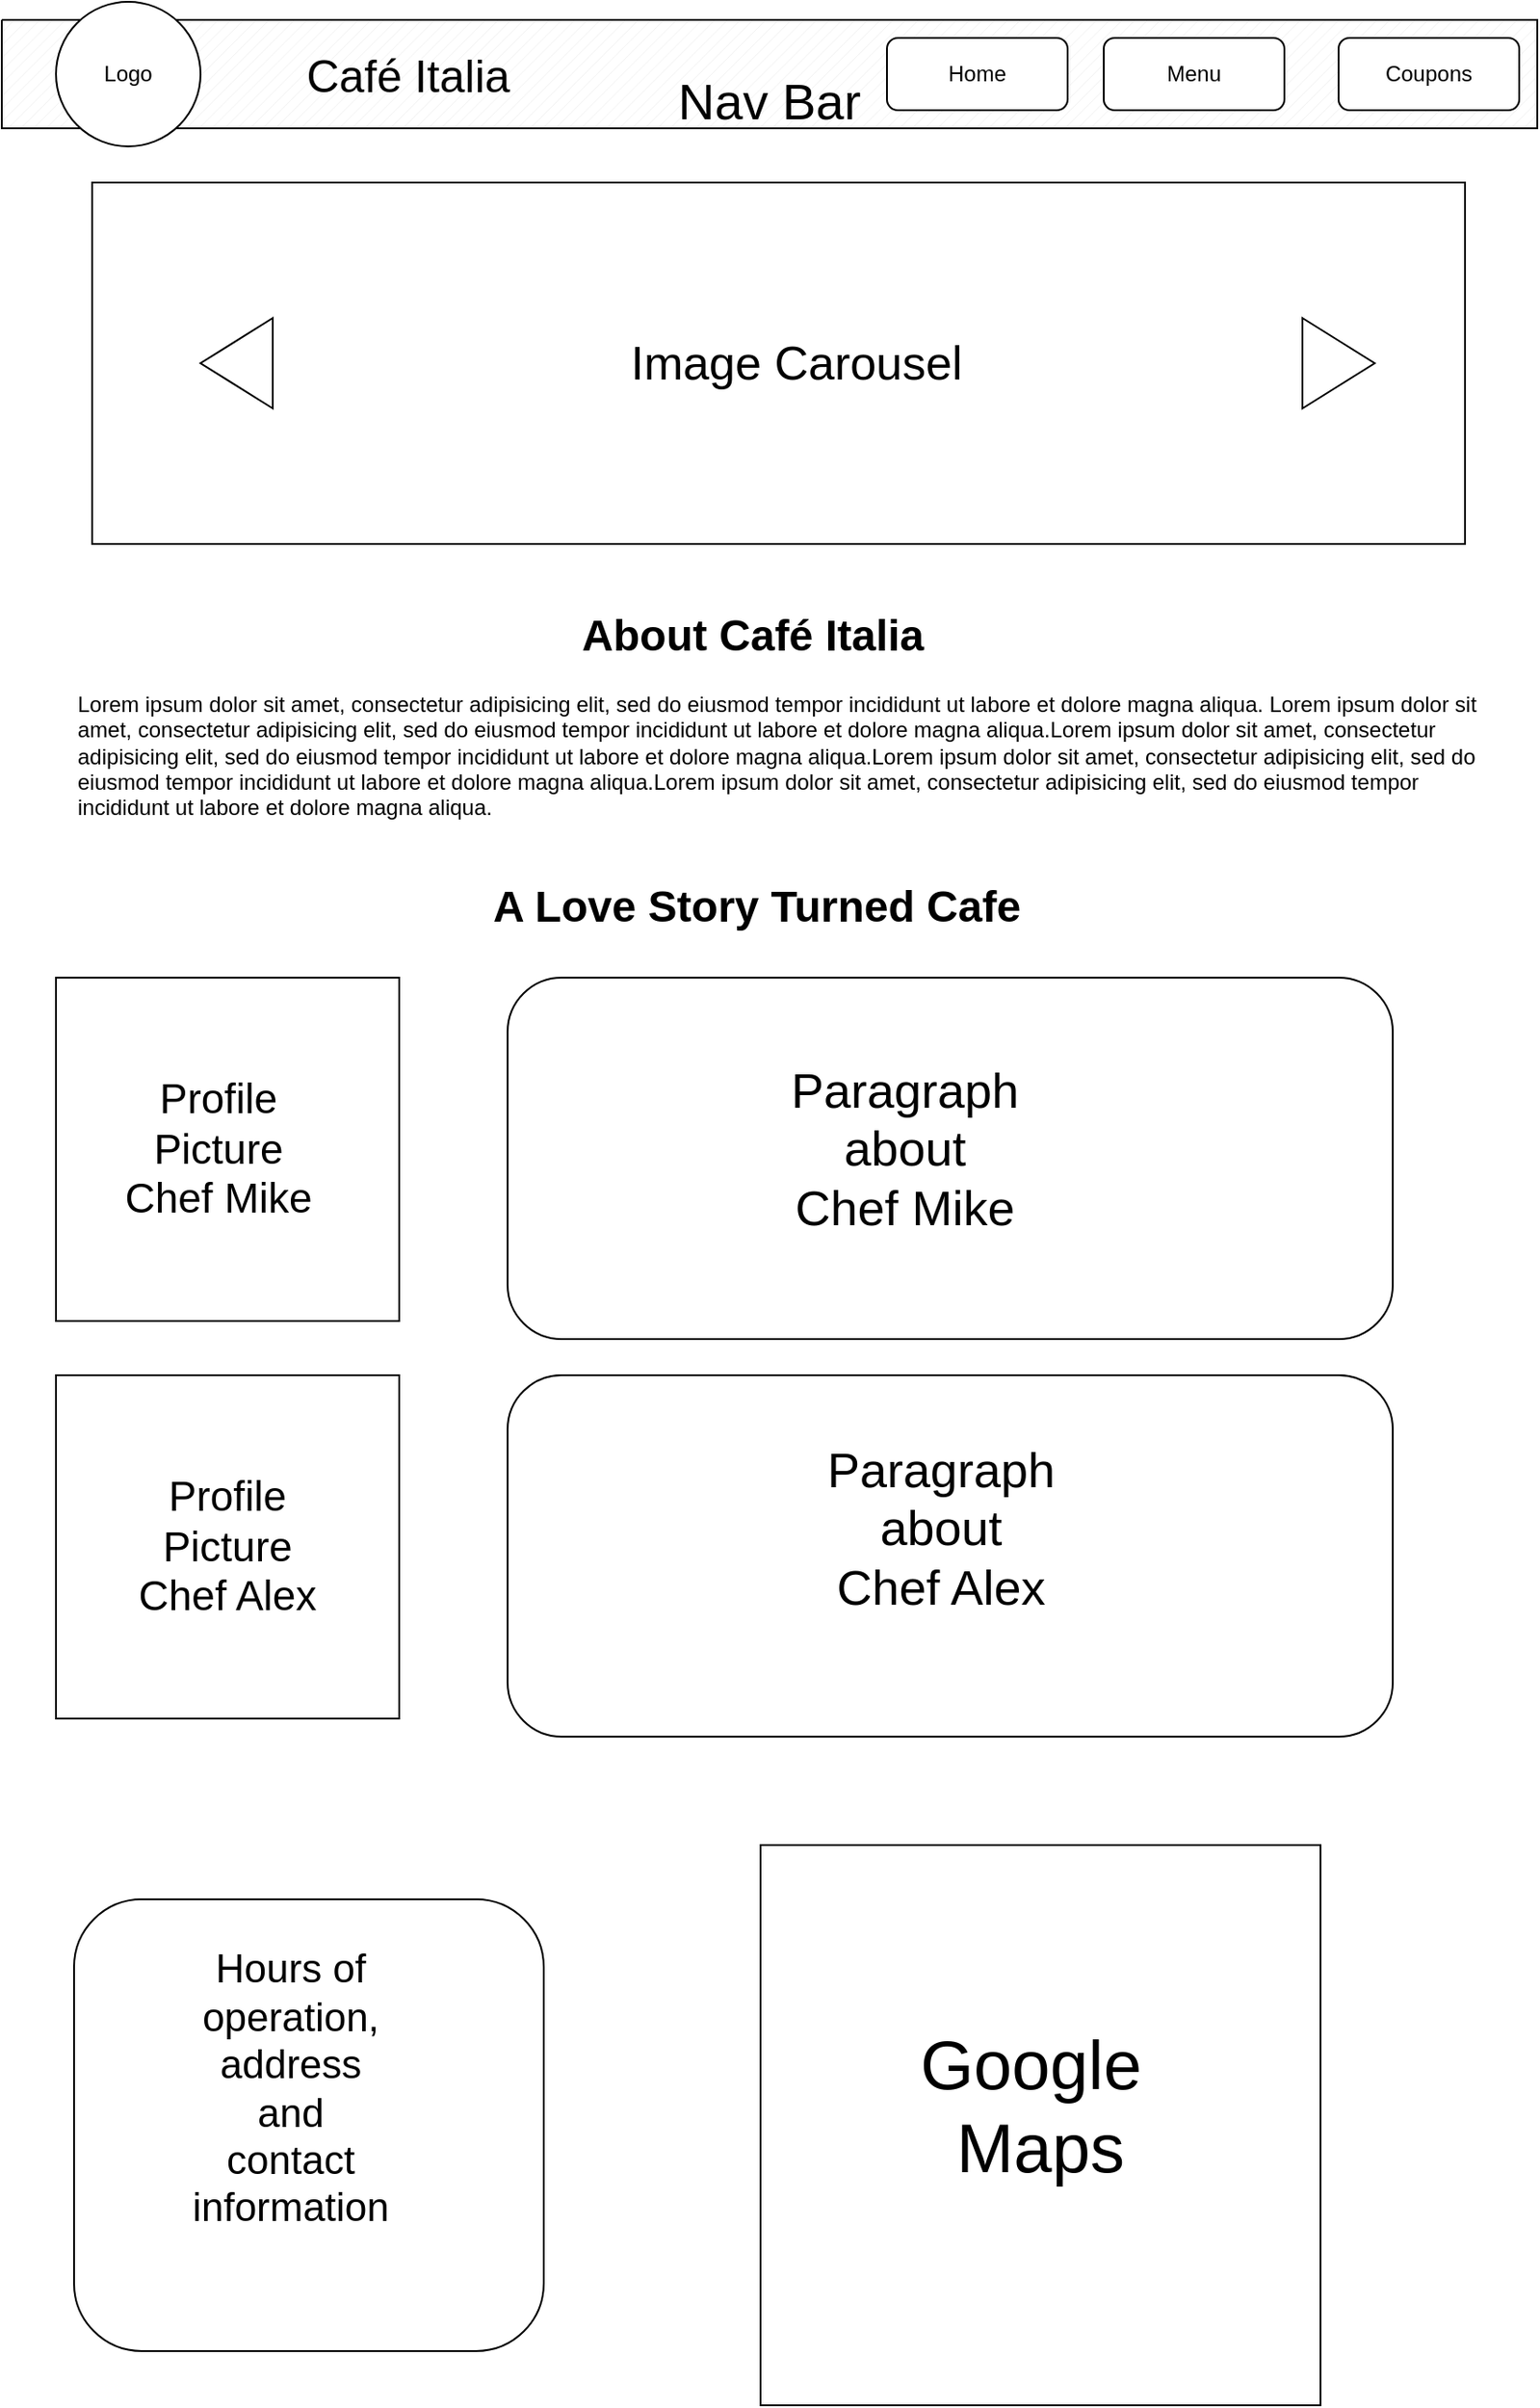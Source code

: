 <mxfile version="26.0.6">
  <diagram name="Page-1" id="bDvcypGX-Qz7ygBv5LlQ">
    <mxGraphModel dx="1050" dy="530" grid="1" gridSize="10" guides="1" tooltips="1" connect="1" arrows="1" fold="1" page="1" pageScale="1" pageWidth="850" pageHeight="1100" math="0" shadow="0">
      <root>
        <mxCell id="0" />
        <mxCell id="1" parent="0" />
        <mxCell id="ve5tehwe5ekPfCzmSLh6-1" value="" style="verticalLabelPosition=bottom;verticalAlign=top;html=1;shape=mxgraph.basic.patternFillRect;fillStyle=diag;step=5;fillStrokeWidth=0.2;fillStrokeColor=#dddddd;" vertex="1" parent="1">
          <mxGeometry y="30" width="850" height="60" as="geometry" />
        </mxCell>
        <mxCell id="ve5tehwe5ekPfCzmSLh6-2" value="Nav Bar" style="text;html=1;align=center;verticalAlign=middle;whiteSpace=wrap;rounded=0;fontSize=28;" vertex="1" parent="1">
          <mxGeometry x="340" y="60" width="170" height="30" as="geometry" />
        </mxCell>
        <mxCell id="ve5tehwe5ekPfCzmSLh6-4" value="" style="ellipse;whiteSpace=wrap;html=1;aspect=fixed;" vertex="1" parent="1">
          <mxGeometry x="30" y="20" width="80" height="80" as="geometry" />
        </mxCell>
        <mxCell id="ve5tehwe5ekPfCzmSLh6-5" value="Logo" style="text;html=1;align=center;verticalAlign=middle;whiteSpace=wrap;rounded=0;" vertex="1" parent="1">
          <mxGeometry x="40" y="45" width="60" height="30" as="geometry" />
        </mxCell>
        <mxCell id="ve5tehwe5ekPfCzmSLh6-6" value="Café Italia" style="text;html=1;align=center;verticalAlign=middle;whiteSpace=wrap;rounded=0;fontSize=25;" vertex="1" parent="1">
          <mxGeometry x="130" y="45" width="190" height="30" as="geometry" />
        </mxCell>
        <mxCell id="ve5tehwe5ekPfCzmSLh6-8" value="" style="rounded=1;whiteSpace=wrap;html=1;" vertex="1" parent="1">
          <mxGeometry x="490" y="40" width="100" height="40" as="geometry" />
        </mxCell>
        <mxCell id="ve5tehwe5ekPfCzmSLh6-9" value="" style="rounded=1;whiteSpace=wrap;html=1;" vertex="1" parent="1">
          <mxGeometry x="610" y="40" width="100" height="40" as="geometry" />
        </mxCell>
        <mxCell id="ve5tehwe5ekPfCzmSLh6-10" value="" style="rounded=1;whiteSpace=wrap;html=1;" vertex="1" parent="1">
          <mxGeometry x="740" y="40" width="100" height="40" as="geometry" />
        </mxCell>
        <mxCell id="ve5tehwe5ekPfCzmSLh6-11" value="Home" style="text;html=1;align=center;verticalAlign=middle;whiteSpace=wrap;rounded=0;" vertex="1" parent="1">
          <mxGeometry x="510" y="45" width="60" height="30" as="geometry" />
        </mxCell>
        <mxCell id="ve5tehwe5ekPfCzmSLh6-12" value="Menu" style="text;html=1;align=center;verticalAlign=middle;whiteSpace=wrap;rounded=0;" vertex="1" parent="1">
          <mxGeometry x="630" y="45" width="60" height="30" as="geometry" />
        </mxCell>
        <mxCell id="ve5tehwe5ekPfCzmSLh6-13" value="Coupons" style="text;html=1;align=center;verticalAlign=middle;whiteSpace=wrap;rounded=0;" vertex="1" parent="1">
          <mxGeometry x="760" y="45" width="60" height="30" as="geometry" />
        </mxCell>
        <mxCell id="ve5tehwe5ekPfCzmSLh6-14" value="" style="rounded=0;whiteSpace=wrap;html=1;" vertex="1" parent="1">
          <mxGeometry x="50" y="120" width="760" height="200" as="geometry" />
        </mxCell>
        <mxCell id="ve5tehwe5ekPfCzmSLh6-15" value="Image Carousel" style="text;html=1;align=center;verticalAlign=middle;whiteSpace=wrap;rounded=0;fontSize=26;" vertex="1" parent="1">
          <mxGeometry x="330" y="205" width="220" height="30" as="geometry" />
        </mxCell>
        <mxCell id="ve5tehwe5ekPfCzmSLh6-16" value="" style="triangle;whiteSpace=wrap;html=1;" vertex="1" parent="1">
          <mxGeometry x="720" y="195" width="40" height="50" as="geometry" />
        </mxCell>
        <mxCell id="ve5tehwe5ekPfCzmSLh6-17" value="" style="triangle;whiteSpace=wrap;html=1;direction=west;" vertex="1" parent="1">
          <mxGeometry x="110" y="195" width="40" height="50" as="geometry" />
        </mxCell>
        <mxCell id="ve5tehwe5ekPfCzmSLh6-18" value="&lt;h1 style=&quot;margin-top: 0px;&quot;&gt;&amp;nbsp; &amp;nbsp; &amp;nbsp; &amp;nbsp; &amp;nbsp; &amp;nbsp; &amp;nbsp; &amp;nbsp; &amp;nbsp; &amp;nbsp; &amp;nbsp; &amp;nbsp; &amp;nbsp; &amp;nbsp; &amp;nbsp; &amp;nbsp; &amp;nbsp; &amp;nbsp; &amp;nbsp; &amp;nbsp; &amp;nbsp; About Café Italia&lt;/h1&gt;&lt;p&gt;Lorem ipsum dolor sit amet, consectetur adipisicing elit, sed do eiusmod tempor incididunt ut labore et dolore magna aliqua.&amp;nbsp;&lt;span style=&quot;background-color: transparent; color: light-dark(rgb(0, 0, 0), rgb(255, 255, 255));&quot;&gt;Lorem ipsum dolor sit amet, consectetur adipisicing elit, sed do eiusmod tempor incididunt ut labore et dolore magna aliqua.&lt;/span&gt;&lt;span style=&quot;background-color: transparent; color: light-dark(rgb(0, 0, 0), rgb(255, 255, 255));&quot;&gt;Lorem ipsum dolor sit amet, consectetur adipisicing elit, sed do eiusmod tempor incididunt ut labore et dolore magna aliqua.&lt;/span&gt;&lt;span style=&quot;background-color: transparent; color: light-dark(rgb(0, 0, 0), rgb(255, 255, 255));&quot;&gt;Lorem ipsum dolor sit amet, consectetur adipisicing elit, sed do eiusmod tempor incididunt ut labore et dolore magna aliqua.&lt;/span&gt;&lt;span style=&quot;background-color: transparent; color: light-dark(rgb(0, 0, 0), rgb(255, 255, 255));&quot;&gt;Lorem ipsum dolor sit amet, consectetur adipisicing elit, sed do eiusmod tempor incididunt ut labore et dolore magna aliqua.&lt;/span&gt;&lt;/p&gt;" style="text;html=1;whiteSpace=wrap;overflow=hidden;rounded=0;" vertex="1" parent="1">
          <mxGeometry x="40" y="350" width="780" height="120" as="geometry" />
        </mxCell>
        <mxCell id="ve5tehwe5ekPfCzmSLh6-19" value="" style="whiteSpace=wrap;html=1;aspect=fixed;" vertex="1" parent="1">
          <mxGeometry x="30" y="560" width="190" height="190" as="geometry" />
        </mxCell>
        <mxCell id="ve5tehwe5ekPfCzmSLh6-20" value="&lt;h1 style=&quot;margin-top: 0px;&quot;&gt;A Love Story Turned Cafe&lt;/h1&gt;&lt;p&gt;&lt;br&gt;&lt;/p&gt;" style="text;html=1;whiteSpace=wrap;overflow=hidden;rounded=0;" vertex="1" parent="1">
          <mxGeometry x="270" y="500" width="320" height="60" as="geometry" />
        </mxCell>
        <mxCell id="ve5tehwe5ekPfCzmSLh6-21" value="Profile&lt;div&gt;Picture&lt;/div&gt;&lt;div&gt;Chef Mike&lt;/div&gt;" style="text;html=1;align=center;verticalAlign=middle;whiteSpace=wrap;rounded=0;fontSize=23;" vertex="1" parent="1">
          <mxGeometry x="40" y="615" width="160" height="80" as="geometry" />
        </mxCell>
        <mxCell id="ve5tehwe5ekPfCzmSLh6-22" value="" style="whiteSpace=wrap;html=1;aspect=fixed;" vertex="1" parent="1">
          <mxGeometry x="30" y="780" width="190" height="190" as="geometry" />
        </mxCell>
        <mxCell id="ve5tehwe5ekPfCzmSLh6-23" value="Profile&lt;div&gt;Picture&lt;/div&gt;&lt;div&gt;Chef Alex&lt;/div&gt;" style="text;html=1;align=center;verticalAlign=middle;whiteSpace=wrap;rounded=0;fontSize=23;" vertex="1" parent="1">
          <mxGeometry x="45" y="835" width="160" height="80" as="geometry" />
        </mxCell>
        <mxCell id="ve5tehwe5ekPfCzmSLh6-25" value="" style="rounded=1;whiteSpace=wrap;html=1;" vertex="1" parent="1">
          <mxGeometry x="280" y="560" width="490" height="200" as="geometry" />
        </mxCell>
        <mxCell id="ve5tehwe5ekPfCzmSLh6-27" value="" style="rounded=1;whiteSpace=wrap;html=1;" vertex="1" parent="1">
          <mxGeometry x="280" y="780" width="490" height="200" as="geometry" />
        </mxCell>
        <mxCell id="ve5tehwe5ekPfCzmSLh6-28" value="Paragraph about Chef Mike" style="text;html=1;align=center;verticalAlign=middle;whiteSpace=wrap;rounded=0;fontSize=27;" vertex="1" parent="1">
          <mxGeometry x="470" y="640" width="60" height="30" as="geometry" />
        </mxCell>
        <mxCell id="ve5tehwe5ekPfCzmSLh6-30" value="Paragraph about Chef Alex" style="text;html=1;align=center;verticalAlign=middle;whiteSpace=wrap;rounded=0;fontSize=27;" vertex="1" parent="1">
          <mxGeometry x="490" y="850" width="60" height="30" as="geometry" />
        </mxCell>
        <mxCell id="ve5tehwe5ekPfCzmSLh6-31" value="" style="rounded=1;whiteSpace=wrap;html=1;" vertex="1" parent="1">
          <mxGeometry x="40" y="1070" width="260" height="250" as="geometry" />
        </mxCell>
        <mxCell id="ve5tehwe5ekPfCzmSLh6-32" value="Hours of operation, address and contact information" style="text;html=1;align=center;verticalAlign=middle;whiteSpace=wrap;rounded=0;fontSize=22;" vertex="1" parent="1">
          <mxGeometry x="130" y="1160" width="60" height="30" as="geometry" />
        </mxCell>
        <mxCell id="ve5tehwe5ekPfCzmSLh6-33" value="" style="whiteSpace=wrap;html=1;aspect=fixed;" vertex="1" parent="1">
          <mxGeometry x="420" y="1040" width="310" height="310" as="geometry" />
        </mxCell>
        <mxCell id="ve5tehwe5ekPfCzmSLh6-34" value="Google&amp;nbsp;&lt;div&gt;Maps&lt;/div&gt;" style="text;html=1;align=center;verticalAlign=middle;whiteSpace=wrap;rounded=0;fontSize=38;" vertex="1" parent="1">
          <mxGeometry x="545" y="1170" width="60" height="30" as="geometry" />
        </mxCell>
      </root>
    </mxGraphModel>
  </diagram>
</mxfile>
